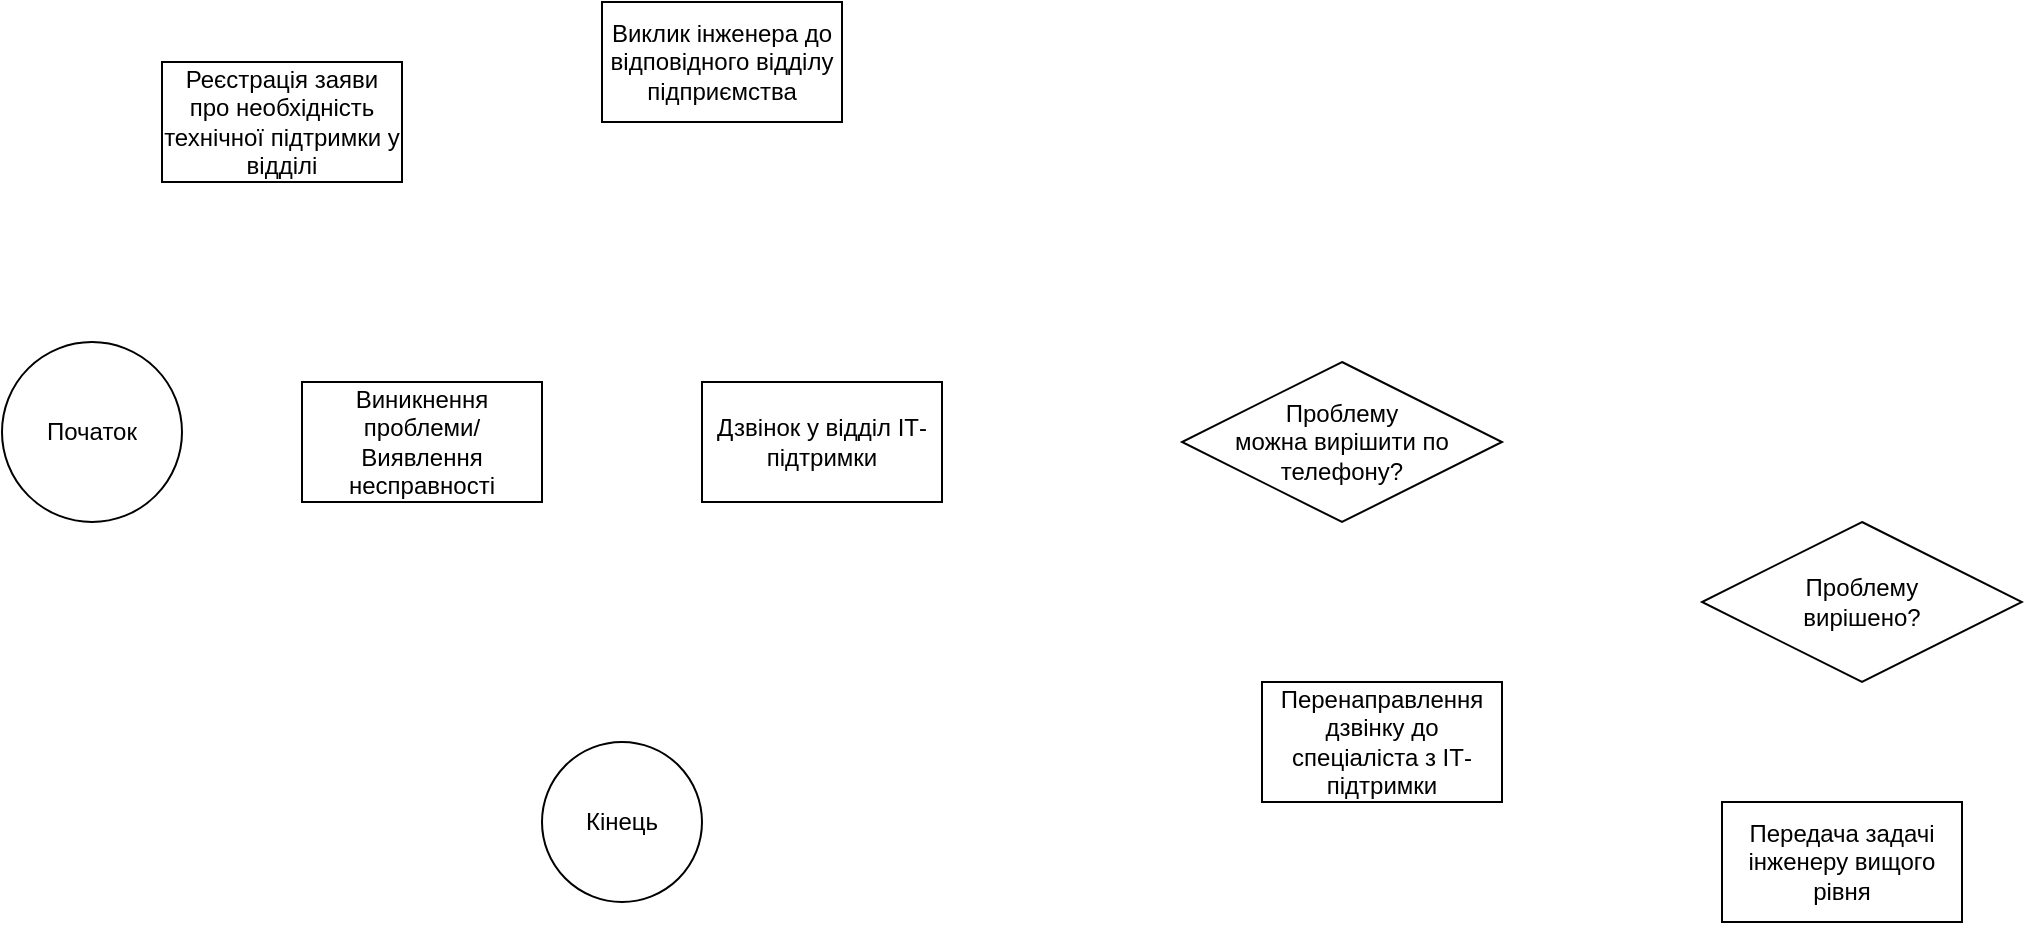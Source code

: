 <mxfile version="18.0.2" type="github">
  <diagram id="EP-uBbGpcZ63rwk2b_Wm" name="Page-1">
    <mxGraphModel dx="1240" dy="689" grid="1" gridSize="10" guides="1" tooltips="1" connect="1" arrows="1" fold="1" page="1" pageScale="1" pageWidth="1169" pageHeight="827" math="0" shadow="0">
      <root>
        <mxCell id="0" />
        <mxCell id="1" parent="0" />
        <mxCell id="LVynTK72GNAO64dXb74h-1" value="Початок" style="ellipse;whiteSpace=wrap;html=1;aspect=fixed;" vertex="1" parent="1">
          <mxGeometry x="50" y="430" width="90" height="90" as="geometry" />
        </mxCell>
        <mxCell id="LVynTK72GNAO64dXb74h-2" value="Кінець" style="ellipse;whiteSpace=wrap;html=1;aspect=fixed;" vertex="1" parent="1">
          <mxGeometry x="320" y="630" width="80" height="80" as="geometry" />
        </mxCell>
        <mxCell id="LVynTK72GNAO64dXb74h-3" value="Виникнення проблеми/Виявлення несправності" style="rounded=0;whiteSpace=wrap;html=1;" vertex="1" parent="1">
          <mxGeometry x="200" y="450" width="120" height="60" as="geometry" />
        </mxCell>
        <mxCell id="LVynTK72GNAO64dXb74h-4" value="Дзвінок у відділ ІТ-підтримки" style="rounded=0;whiteSpace=wrap;html=1;" vertex="1" parent="1">
          <mxGeometry x="400" y="450" width="120" height="60" as="geometry" />
        </mxCell>
        <mxCell id="LVynTK72GNAO64dXb74h-5" value="Проблему &lt;br&gt;можна вирішити по телефону?" style="rhombus;whiteSpace=wrap;html=1;" vertex="1" parent="1">
          <mxGeometry x="640" y="440" width="160" height="80" as="geometry" />
        </mxCell>
        <mxCell id="LVynTK72GNAO64dXb74h-7" value="Перенаправлення дзвінку до спеціаліста з ІТ-підтримки" style="rounded=0;whiteSpace=wrap;html=1;" vertex="1" parent="1">
          <mxGeometry x="680" y="600" width="120" height="60" as="geometry" />
        </mxCell>
        <mxCell id="LVynTK72GNAO64dXb74h-8" value="Проблему &lt;br&gt;вирішено?" style="rhombus;whiteSpace=wrap;html=1;" vertex="1" parent="1">
          <mxGeometry x="900" y="520" width="160" height="80" as="geometry" />
        </mxCell>
        <mxCell id="LVynTK72GNAO64dXb74h-9" value="Передача задачі інженеру вищого рівня" style="rounded=0;whiteSpace=wrap;html=1;" vertex="1" parent="1">
          <mxGeometry x="910" y="660" width="120" height="60" as="geometry" />
        </mxCell>
        <mxCell id="LVynTK72GNAO64dXb74h-10" value="Виклик інженера до відповідного відділу підприємства" style="rounded=0;whiteSpace=wrap;html=1;" vertex="1" parent="1">
          <mxGeometry x="350" y="260" width="120" height="60" as="geometry" />
        </mxCell>
        <mxCell id="LVynTK72GNAO64dXb74h-11" value="Реєстрація заяви про необхідність технічної підтримки у відділі" style="rounded=0;whiteSpace=wrap;html=1;" vertex="1" parent="1">
          <mxGeometry x="130" y="290" width="120" height="60" as="geometry" />
        </mxCell>
      </root>
    </mxGraphModel>
  </diagram>
</mxfile>
